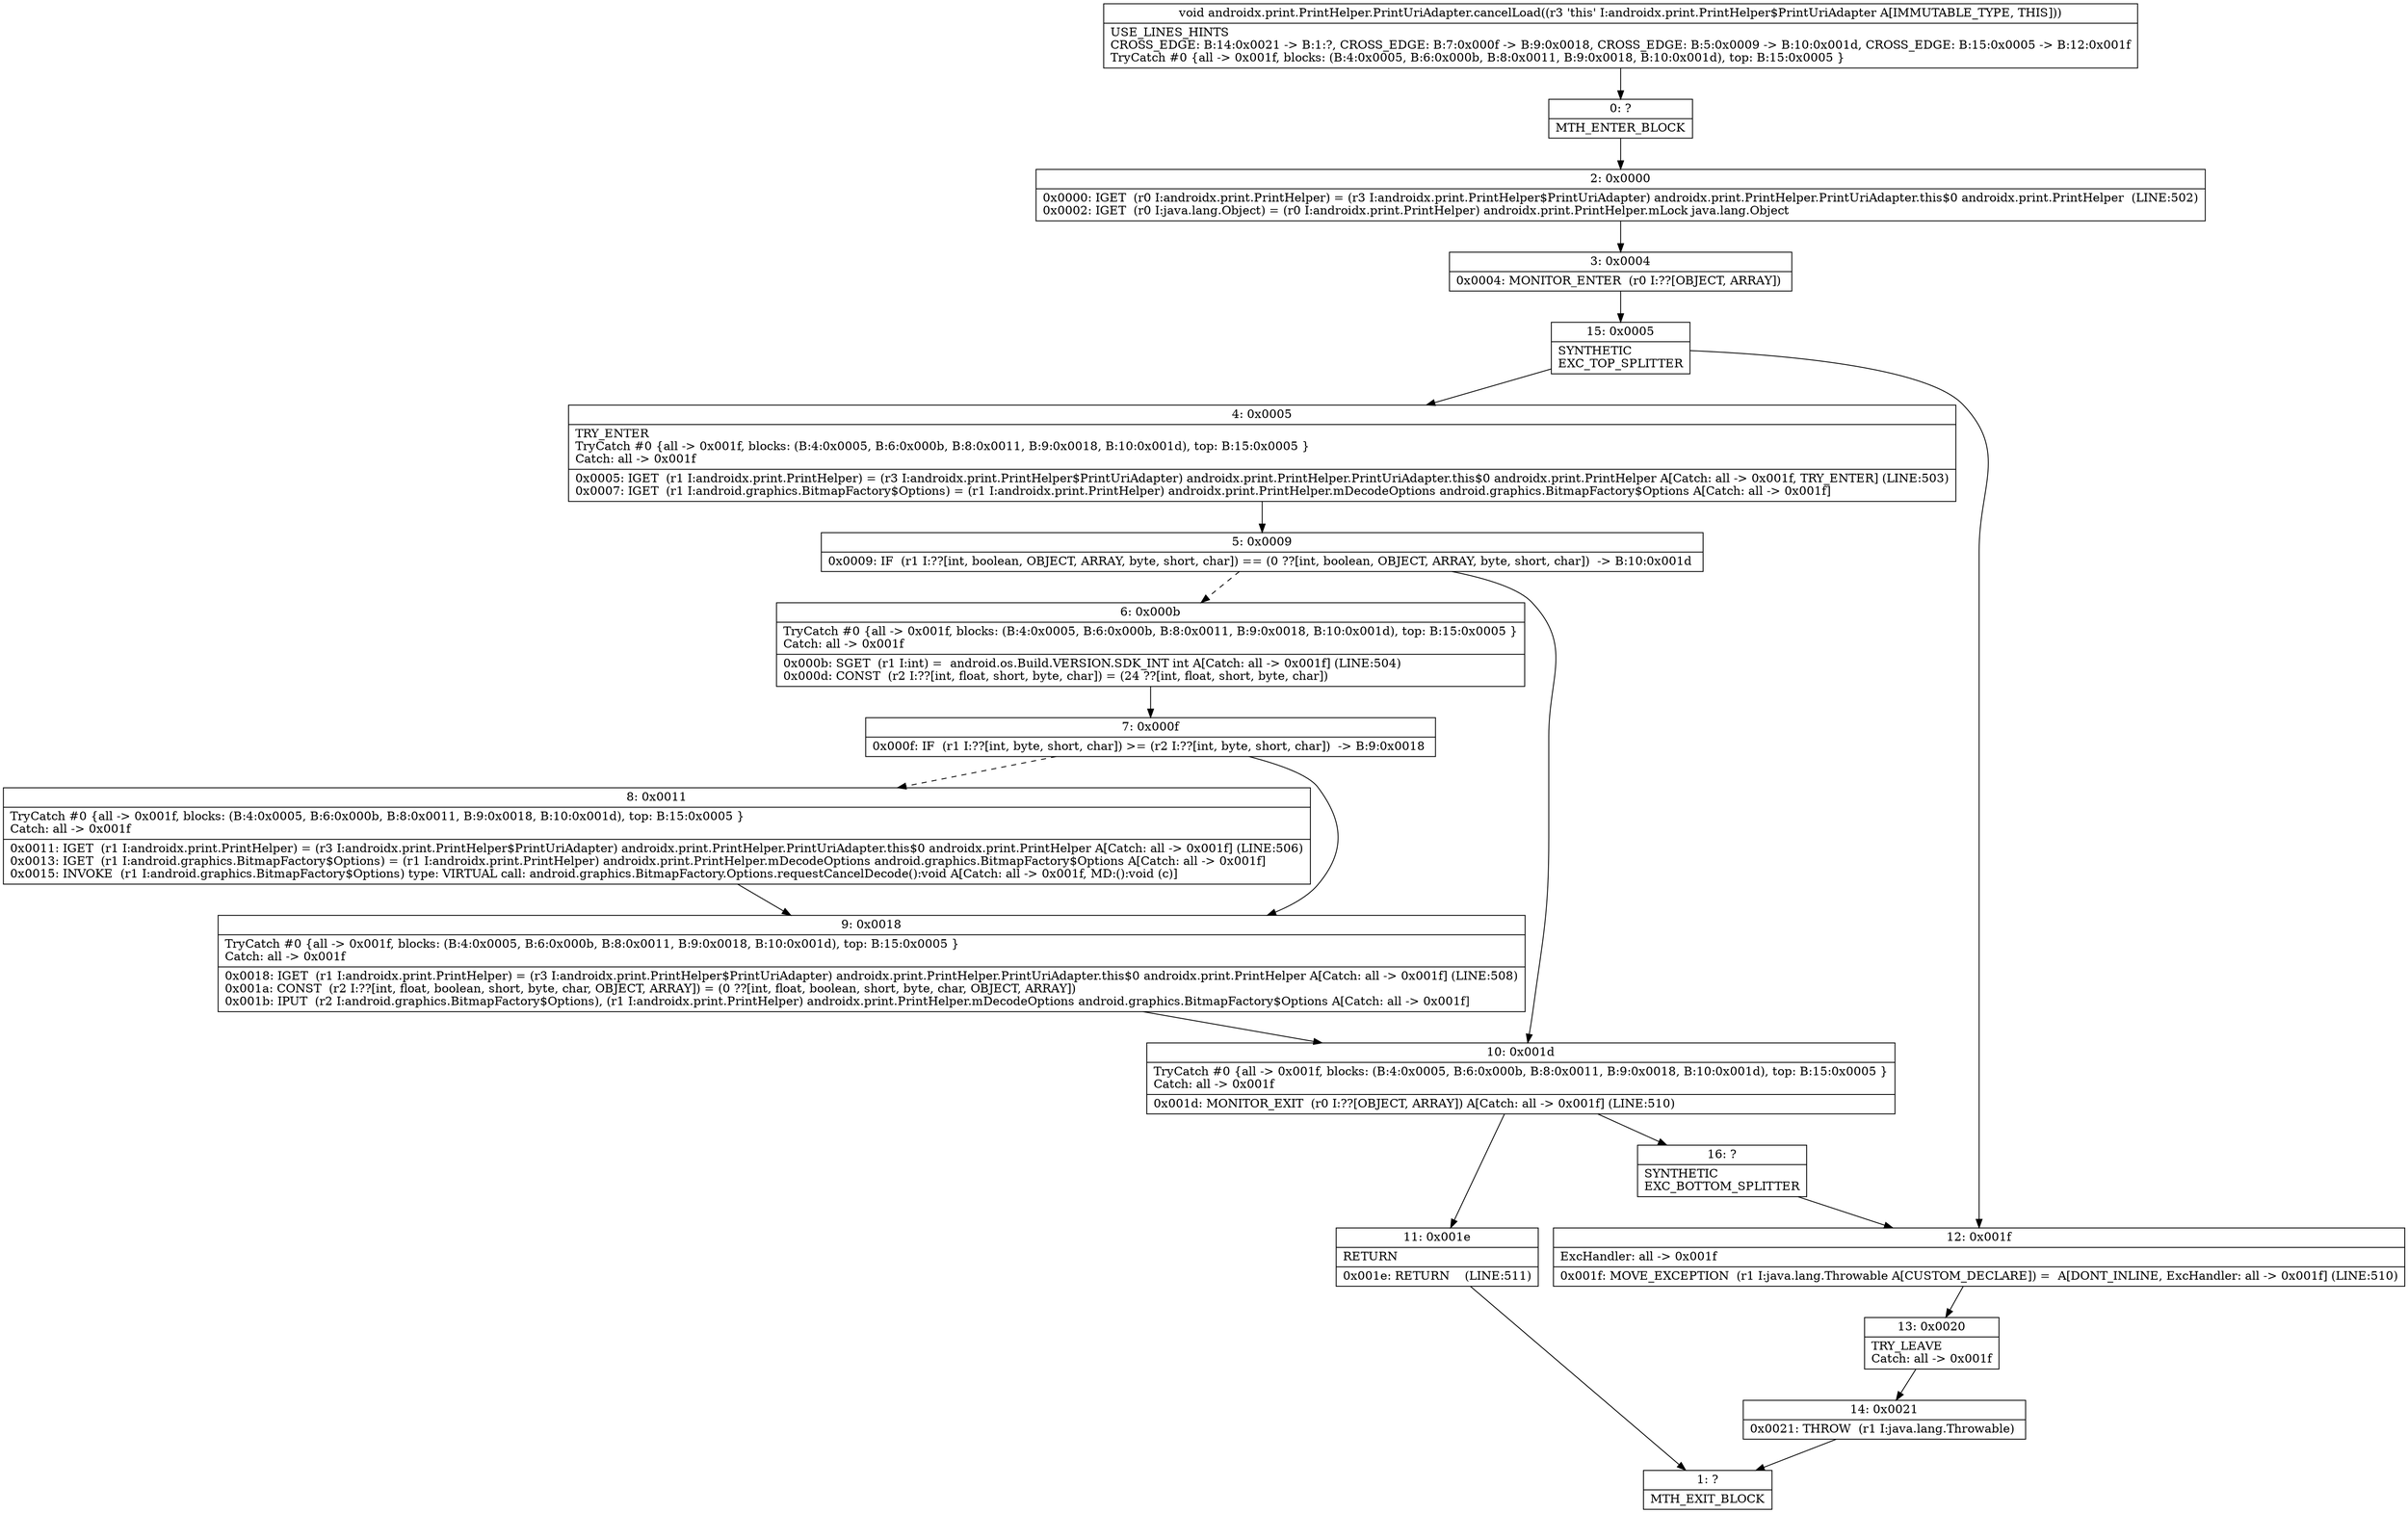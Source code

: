 digraph "CFG forandroidx.print.PrintHelper.PrintUriAdapter.cancelLoad()V" {
Node_0 [shape=record,label="{0\:\ ?|MTH_ENTER_BLOCK\l}"];
Node_2 [shape=record,label="{2\:\ 0x0000|0x0000: IGET  (r0 I:androidx.print.PrintHelper) = (r3 I:androidx.print.PrintHelper$PrintUriAdapter) androidx.print.PrintHelper.PrintUriAdapter.this$0 androidx.print.PrintHelper  (LINE:502)\l0x0002: IGET  (r0 I:java.lang.Object) = (r0 I:androidx.print.PrintHelper) androidx.print.PrintHelper.mLock java.lang.Object \l}"];
Node_3 [shape=record,label="{3\:\ 0x0004|0x0004: MONITOR_ENTER  (r0 I:??[OBJECT, ARRAY]) \l}"];
Node_15 [shape=record,label="{15\:\ 0x0005|SYNTHETIC\lEXC_TOP_SPLITTER\l}"];
Node_4 [shape=record,label="{4\:\ 0x0005|TRY_ENTER\lTryCatch #0 \{all \-\> 0x001f, blocks: (B:4:0x0005, B:6:0x000b, B:8:0x0011, B:9:0x0018, B:10:0x001d), top: B:15:0x0005 \}\lCatch: all \-\> 0x001f\l|0x0005: IGET  (r1 I:androidx.print.PrintHelper) = (r3 I:androidx.print.PrintHelper$PrintUriAdapter) androidx.print.PrintHelper.PrintUriAdapter.this$0 androidx.print.PrintHelper A[Catch: all \-\> 0x001f, TRY_ENTER] (LINE:503)\l0x0007: IGET  (r1 I:android.graphics.BitmapFactory$Options) = (r1 I:androidx.print.PrintHelper) androidx.print.PrintHelper.mDecodeOptions android.graphics.BitmapFactory$Options A[Catch: all \-\> 0x001f]\l}"];
Node_5 [shape=record,label="{5\:\ 0x0009|0x0009: IF  (r1 I:??[int, boolean, OBJECT, ARRAY, byte, short, char]) == (0 ??[int, boolean, OBJECT, ARRAY, byte, short, char])  \-\> B:10:0x001d \l}"];
Node_6 [shape=record,label="{6\:\ 0x000b|TryCatch #0 \{all \-\> 0x001f, blocks: (B:4:0x0005, B:6:0x000b, B:8:0x0011, B:9:0x0018, B:10:0x001d), top: B:15:0x0005 \}\lCatch: all \-\> 0x001f\l|0x000b: SGET  (r1 I:int) =  android.os.Build.VERSION.SDK_INT int A[Catch: all \-\> 0x001f] (LINE:504)\l0x000d: CONST  (r2 I:??[int, float, short, byte, char]) = (24 ??[int, float, short, byte, char]) \l}"];
Node_7 [shape=record,label="{7\:\ 0x000f|0x000f: IF  (r1 I:??[int, byte, short, char]) \>= (r2 I:??[int, byte, short, char])  \-\> B:9:0x0018 \l}"];
Node_8 [shape=record,label="{8\:\ 0x0011|TryCatch #0 \{all \-\> 0x001f, blocks: (B:4:0x0005, B:6:0x000b, B:8:0x0011, B:9:0x0018, B:10:0x001d), top: B:15:0x0005 \}\lCatch: all \-\> 0x001f\l|0x0011: IGET  (r1 I:androidx.print.PrintHelper) = (r3 I:androidx.print.PrintHelper$PrintUriAdapter) androidx.print.PrintHelper.PrintUriAdapter.this$0 androidx.print.PrintHelper A[Catch: all \-\> 0x001f] (LINE:506)\l0x0013: IGET  (r1 I:android.graphics.BitmapFactory$Options) = (r1 I:androidx.print.PrintHelper) androidx.print.PrintHelper.mDecodeOptions android.graphics.BitmapFactory$Options A[Catch: all \-\> 0x001f]\l0x0015: INVOKE  (r1 I:android.graphics.BitmapFactory$Options) type: VIRTUAL call: android.graphics.BitmapFactory.Options.requestCancelDecode():void A[Catch: all \-\> 0x001f, MD:():void (c)]\l}"];
Node_9 [shape=record,label="{9\:\ 0x0018|TryCatch #0 \{all \-\> 0x001f, blocks: (B:4:0x0005, B:6:0x000b, B:8:0x0011, B:9:0x0018, B:10:0x001d), top: B:15:0x0005 \}\lCatch: all \-\> 0x001f\l|0x0018: IGET  (r1 I:androidx.print.PrintHelper) = (r3 I:androidx.print.PrintHelper$PrintUriAdapter) androidx.print.PrintHelper.PrintUriAdapter.this$0 androidx.print.PrintHelper A[Catch: all \-\> 0x001f] (LINE:508)\l0x001a: CONST  (r2 I:??[int, float, boolean, short, byte, char, OBJECT, ARRAY]) = (0 ??[int, float, boolean, short, byte, char, OBJECT, ARRAY]) \l0x001b: IPUT  (r2 I:android.graphics.BitmapFactory$Options), (r1 I:androidx.print.PrintHelper) androidx.print.PrintHelper.mDecodeOptions android.graphics.BitmapFactory$Options A[Catch: all \-\> 0x001f]\l}"];
Node_10 [shape=record,label="{10\:\ 0x001d|TryCatch #0 \{all \-\> 0x001f, blocks: (B:4:0x0005, B:6:0x000b, B:8:0x0011, B:9:0x0018, B:10:0x001d), top: B:15:0x0005 \}\lCatch: all \-\> 0x001f\l|0x001d: MONITOR_EXIT  (r0 I:??[OBJECT, ARRAY]) A[Catch: all \-\> 0x001f] (LINE:510)\l}"];
Node_11 [shape=record,label="{11\:\ 0x001e|RETURN\l|0x001e: RETURN    (LINE:511)\l}"];
Node_1 [shape=record,label="{1\:\ ?|MTH_EXIT_BLOCK\l}"];
Node_16 [shape=record,label="{16\:\ ?|SYNTHETIC\lEXC_BOTTOM_SPLITTER\l}"];
Node_12 [shape=record,label="{12\:\ 0x001f|ExcHandler: all \-\> 0x001f\l|0x001f: MOVE_EXCEPTION  (r1 I:java.lang.Throwable A[CUSTOM_DECLARE]) =  A[DONT_INLINE, ExcHandler: all \-\> 0x001f] (LINE:510)\l}"];
Node_13 [shape=record,label="{13\:\ 0x0020|TRY_LEAVE\lCatch: all \-\> 0x001f\l}"];
Node_14 [shape=record,label="{14\:\ 0x0021|0x0021: THROW  (r1 I:java.lang.Throwable) \l}"];
MethodNode[shape=record,label="{void androidx.print.PrintHelper.PrintUriAdapter.cancelLoad((r3 'this' I:androidx.print.PrintHelper$PrintUriAdapter A[IMMUTABLE_TYPE, THIS]))  | USE_LINES_HINTS\lCROSS_EDGE: B:14:0x0021 \-\> B:1:?, CROSS_EDGE: B:7:0x000f \-\> B:9:0x0018, CROSS_EDGE: B:5:0x0009 \-\> B:10:0x001d, CROSS_EDGE: B:15:0x0005 \-\> B:12:0x001f\lTryCatch #0 \{all \-\> 0x001f, blocks: (B:4:0x0005, B:6:0x000b, B:8:0x0011, B:9:0x0018, B:10:0x001d), top: B:15:0x0005 \}\l}"];
MethodNode -> Node_0;Node_0 -> Node_2;
Node_2 -> Node_3;
Node_3 -> Node_15;
Node_15 -> Node_4;
Node_15 -> Node_12;
Node_4 -> Node_5;
Node_5 -> Node_6[style=dashed];
Node_5 -> Node_10;
Node_6 -> Node_7;
Node_7 -> Node_8[style=dashed];
Node_7 -> Node_9;
Node_8 -> Node_9;
Node_9 -> Node_10;
Node_10 -> Node_11;
Node_10 -> Node_16;
Node_11 -> Node_1;
Node_16 -> Node_12;
Node_12 -> Node_13;
Node_13 -> Node_14;
Node_14 -> Node_1;
}

